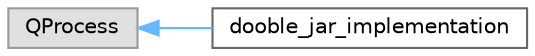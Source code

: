 digraph "Graphical Class Hierarchy"
{
 // LATEX_PDF_SIZE
  bgcolor="transparent";
  edge [fontname=Helvetica,fontsize=10,labelfontname=Helvetica,labelfontsize=10];
  node [fontname=Helvetica,fontsize=10,shape=box,height=0.2,width=0.4];
  rankdir="LR";
  Node0 [id="Node000000",label="QProcess",height=0.2,width=0.4,color="grey60", fillcolor="#E0E0E0", style="filled",tooltip=" "];
  Node0 -> Node1 [id="edge30_Node000000_Node000001",dir="back",color="steelblue1",style="solid",tooltip=" "];
  Node1 [id="Node000001",label="dooble_jar_implementation",height=0.2,width=0.4,color="grey40", fillcolor="white", style="filled",URL="$classdooble__jar__implementation.html",tooltip=" "];
}
